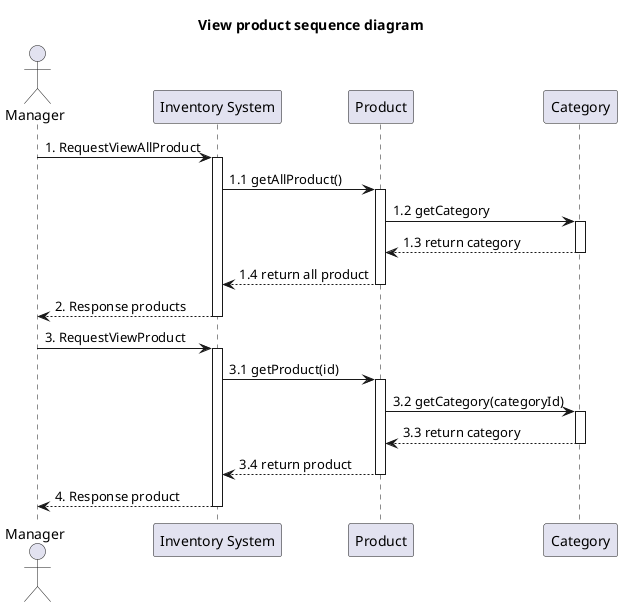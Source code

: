 @startuml
'example
title View product sequence diagram

actor Manager as actorManager
participant "Inventory System" as InventorySystem
'participant "Inventory" as classInventory
participant "Product" as classProduct
participant "Category" as classCategory


actorManager -> InventorySystem: 1. RequestViewAllProduct
activate InventorySystem

'-------------- START view product ---------------
InventorySystem -> classProduct: 1.1 getAllProduct()
activate classProduct

classProduct -> classCategory: 1.2 getCategory
activate classCategory

classCategory --> classProduct: 1.3 return category
deactivate classCategory

classProduct --> InventorySystem: 1.4 return all product
deactivate classProduct

'-------------- END view product ---------------

InventorySystem --> actorManager : 2. Response products
deactivate InventorySystem



actorManager -> InventorySystem: 3. RequestViewProduct
activate InventorySystem

'-------------- START view product ---------------
InventorySystem -> classProduct: 3.1 getProduct(id)
activate classProduct

classProduct -> classCategory: 3.2 getCategory(categoryId)
activate classCategory

classCategory --> classProduct: 3.3 return category
deactivate classCategory

classProduct --> InventorySystem: 3.4 return product
deactivate classProduct

'-------------- END view product ---------------

InventorySystem --> actorManager : 4. Response product
deactivate InventorySystem

@enduml
